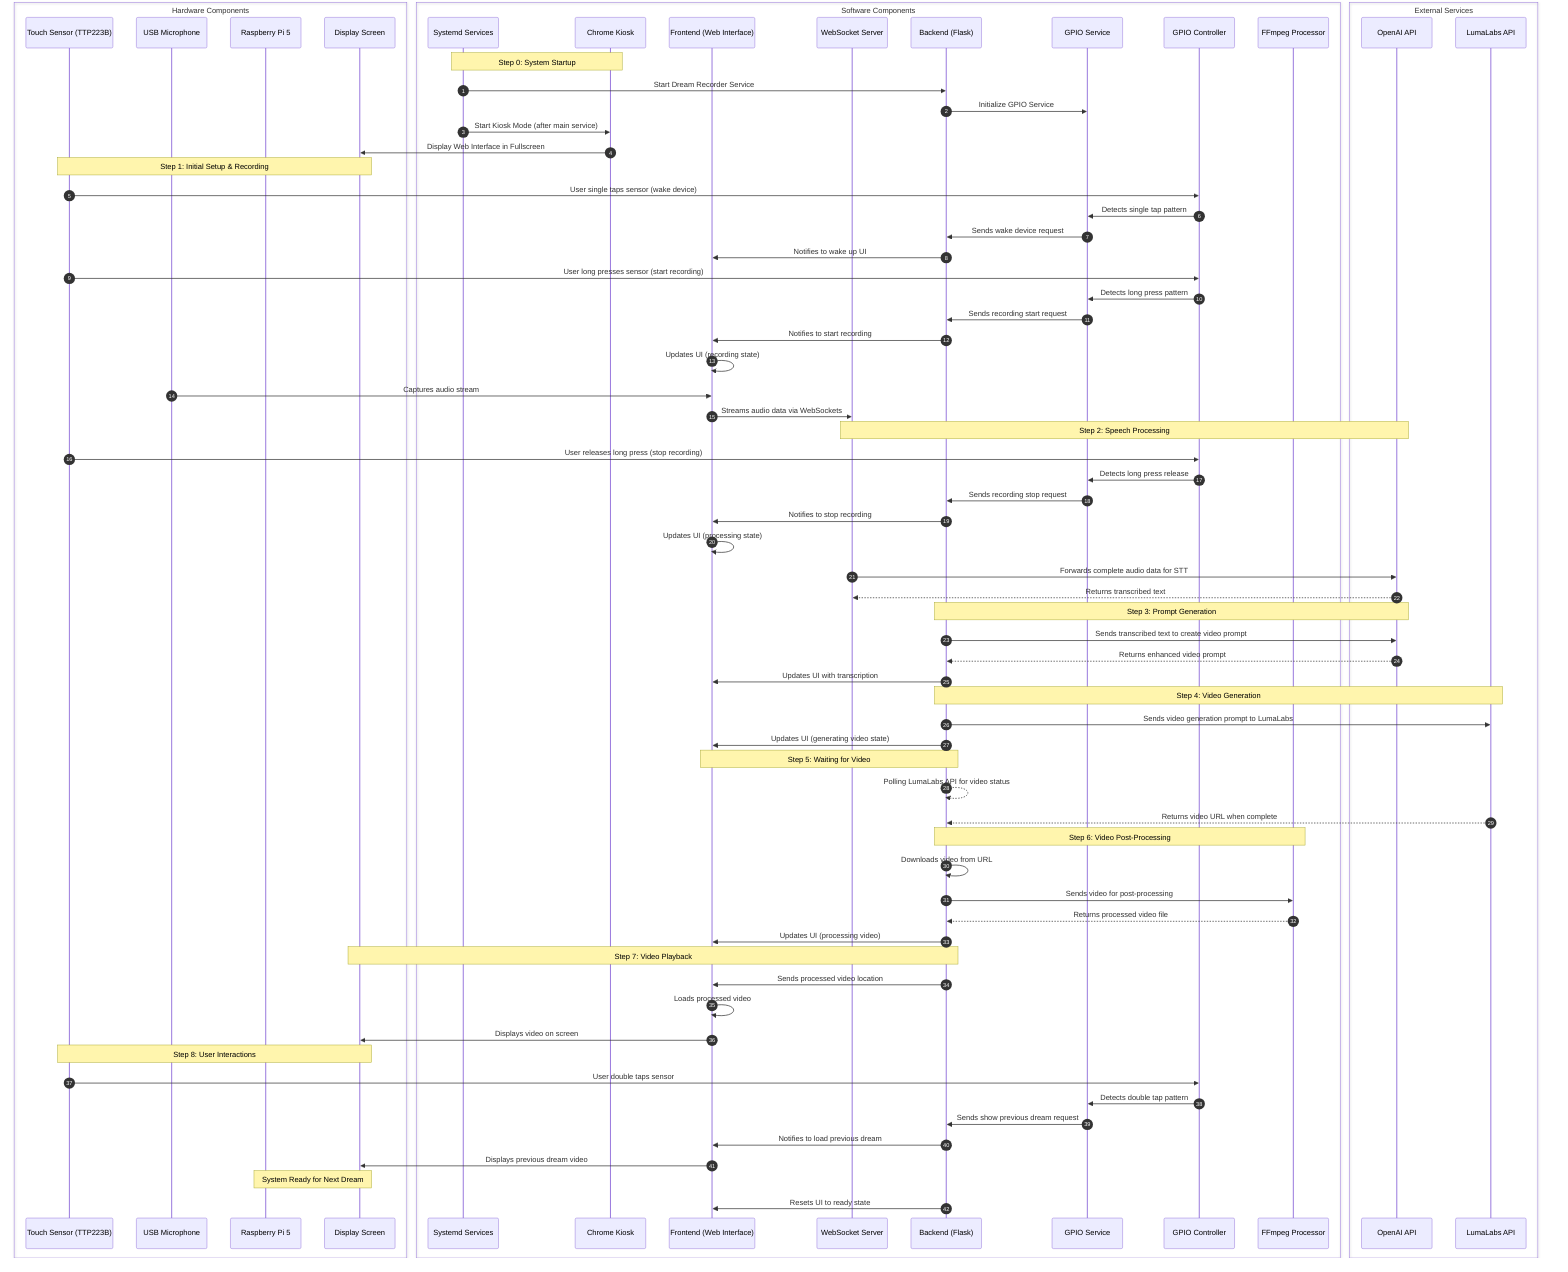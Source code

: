 sequenceDiagram
    autonumber
    
    box Hardware Components
        participant TS as Touch Sensor (TTP223B)
        participant MIC as USB Microphone
        participant RPI as Raspberry Pi 5
        participant SCRN as Display Screen
    end
    
    box Software Components
        participant SYSTEMD as Systemd Services
        participant CHROME as Chrome Kiosk
        participant FE as Frontend (Web Interface)
        participant WS as WebSocket Server
        participant BE as Backend (Flask)
        participant GPIO_SVC as GPIO Service
        participant GP as GPIO Controller
        participant FFMPEG as FFmpeg Processor
    end
    
    box External Services
        participant OpenAI as OpenAI API
        participant LL as LumaLabs API
    end
    
    Note over SYSTEMD,CHROME: Step 0: System Startup
    SYSTEMD ->> BE: Start Dream Recorder Service
    BE ->> GPIO_SVC: Initialize GPIO Service
    SYSTEMD ->> CHROME: Start Kiosk Mode (after main service)
    CHROME ->> SCRN: Display Web Interface in Fullscreen
    
    Note over TS,SCRN: Step 1: Initial Setup & Recording
    TS ->> GP: User single taps sensor (wake device)
    GP ->> GPIO_SVC: Detects single tap pattern
    GPIO_SVC ->> BE: Sends wake device request
    BE ->> FE: Notifies to wake up UI
    
    TS ->> GP: User long presses sensor (start recording)
    GP ->> GPIO_SVC: Detects long press pattern
    GPIO_SVC ->> BE: Sends recording start request
    BE ->> FE: Notifies to start recording
    FE ->> FE: Updates UI (recording state)
    MIC ->> FE: Captures audio stream
    FE ->> WS: Streams audio data via WebSockets
    
    Note over WS,OpenAI: Step 2: Speech Processing
    TS ->> GP: User releases long press (stop recording)
    GP ->> GPIO_SVC: Detects long press release
    GPIO_SVC ->> BE: Sends recording stop request
    BE ->> FE: Notifies to stop recording
    FE ->> FE: Updates UI (processing state)
    WS ->> OpenAI: Forwards complete audio data for STT
    OpenAI -->> WS: Returns transcribed text
    
    Note over BE,OpenAI: Step 3: Prompt Generation
    BE ->> OpenAI: Sends transcribed text to create video prompt
    OpenAI -->> BE: Returns enhanced video prompt
    BE ->> FE: Updates UI with transcription
    
    Note over BE,LL: Step 4: Video Generation
    BE ->> LL: Sends video generation prompt to LumaLabs
    BE ->> FE: Updates UI (generating video state)
    
    Note over BE,FE: Step 5: Waiting for Video
    BE -->> BE: Polling LumaLabs API for video status
    LL -->> BE: Returns video URL when complete
    
    Note over BE,FFMPEG: Step 6: Video Post-Processing
    BE ->> BE: Downloads video from URL
    BE ->> FFMPEG: Sends video for post-processing
    FFMPEG -->> BE: Returns processed video file
    BE ->> FE: Updates UI (processing video)
    
    Note over BE,SCRN: Step 7: Video Playback
    BE ->> FE: Sends processed video location
    FE ->> FE: Loads processed video
    FE ->> SCRN: Displays video on screen
    
    Note over TS,SCRN: Step 8: User Interactions
    TS ->> GP: User double taps sensor
    GP ->> GPIO_SVC: Detects double tap pattern
    GPIO_SVC ->> BE: Sends show previous dream request
    BE ->> FE: Notifies to load previous dream
    FE ->> SCRN: Displays previous dream video
    
    Note over RPI,SCRN: System Ready for Next Dream
    BE ->> FE: Resets UI to ready state